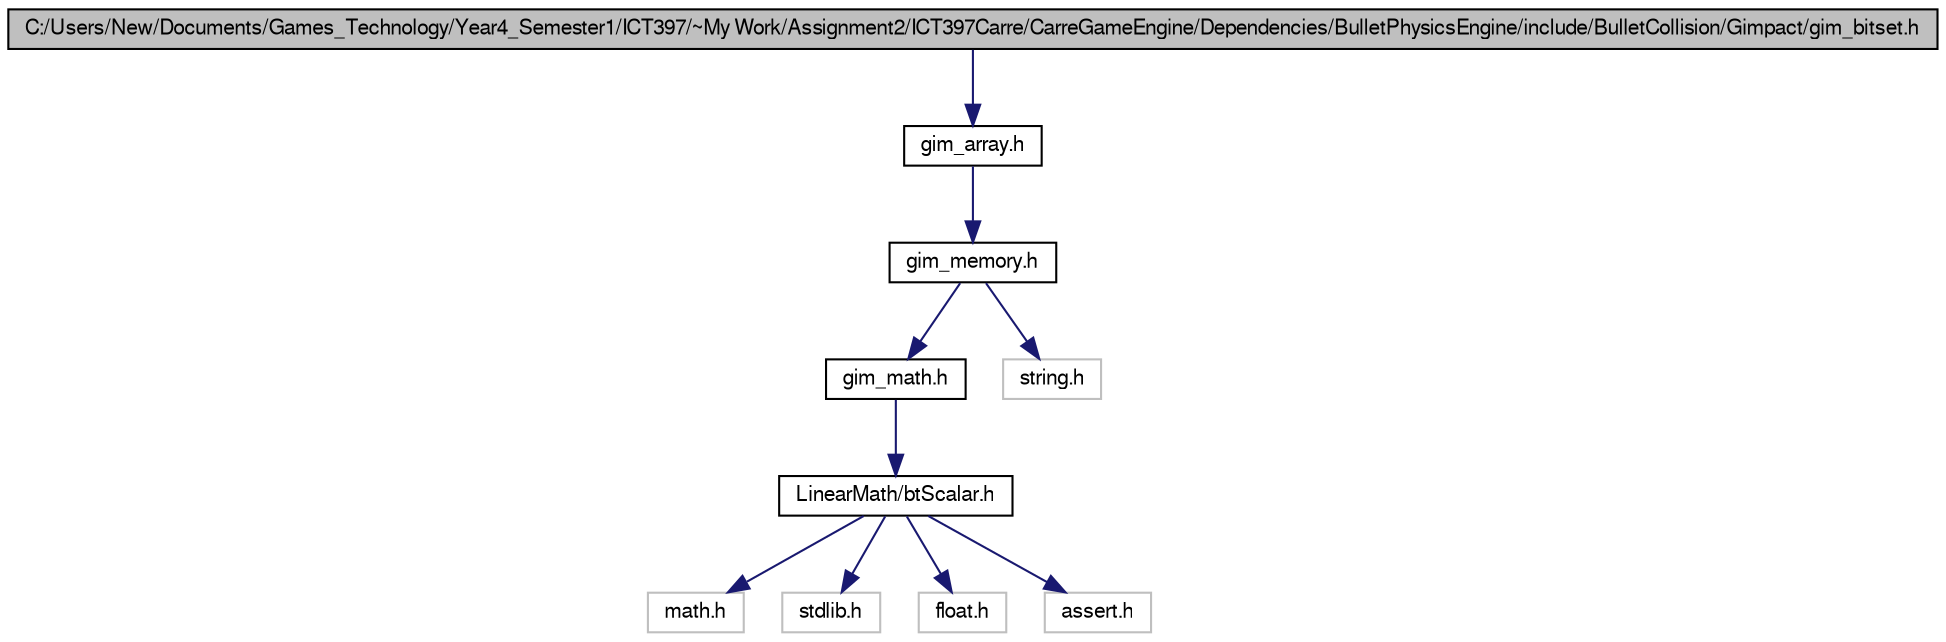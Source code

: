 digraph G
{
  bgcolor="transparent";
  edge [fontname="FreeSans",fontsize=10,labelfontname="FreeSans",labelfontsize=10];
  node [fontname="FreeSans",fontsize=10,shape=record];
  Node1 [label="C:/Users/New/Documents/Games_Technology/Year4_Semester1/ICT397/~My Work/Assignment2/ICT397Carre/CarreGameEngine/Dependencies/BulletPhysicsEngine/include/BulletCollision/Gimpact/gim_bitset.h",height=0.2,width=0.4,color="black", fillcolor="grey75", style="filled" fontcolor="black"];
  Node1 -> Node2 [color="midnightblue",fontsize=10,style="solid"];
  Node2 [label="gim_array.h",height=0.2,width=0.4,color="black",URL="$gim__array_8h.html"];
  Node2 -> Node3 [color="midnightblue",fontsize=10,style="solid"];
  Node3 [label="gim_memory.h",height=0.2,width=0.4,color="black",URL="$gim__memory_8h.html"];
  Node3 -> Node4 [color="midnightblue",fontsize=10,style="solid"];
  Node4 [label="gim_math.h",height=0.2,width=0.4,color="black",URL="$gim__math_8h.html"];
  Node4 -> Node5 [color="midnightblue",fontsize=10,style="solid"];
  Node5 [label="LinearMath/btScalar.h",height=0.2,width=0.4,color="black",URL="$bt_scalar_8h-source.html"];
  Node5 -> Node6 [color="midnightblue",fontsize=10,style="solid"];
  Node6 [label="math.h",height=0.2,width=0.4,color="grey75"];
  Node5 -> Node7 [color="midnightblue",fontsize=10,style="solid"];
  Node7 [label="stdlib.h",height=0.2,width=0.4,color="grey75"];
  Node5 -> Node8 [color="midnightblue",fontsize=10,style="solid"];
  Node8 [label="float.h",height=0.2,width=0.4,color="grey75"];
  Node5 -> Node9 [color="midnightblue",fontsize=10,style="solid"];
  Node9 [label="assert.h",height=0.2,width=0.4,color="grey75"];
  Node3 -> Node10 [color="midnightblue",fontsize=10,style="solid"];
  Node10 [label="string.h",height=0.2,width=0.4,color="grey75"];
}
